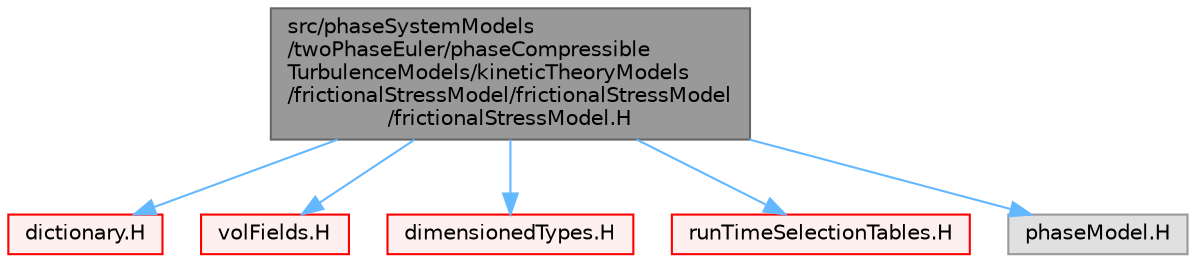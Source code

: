 digraph "src/phaseSystemModels/twoPhaseEuler/phaseCompressibleTurbulenceModels/kineticTheoryModels/frictionalStressModel/frictionalStressModel/frictionalStressModel.H"
{
 // LATEX_PDF_SIZE
  bgcolor="transparent";
  edge [fontname=Helvetica,fontsize=10,labelfontname=Helvetica,labelfontsize=10];
  node [fontname=Helvetica,fontsize=10,shape=box,height=0.2,width=0.4];
  Node1 [id="Node000001",label="src/phaseSystemModels\l/twoPhaseEuler/phaseCompressible\lTurbulenceModels/kineticTheoryModels\l/frictionalStressModel/frictionalStressModel\l/frictionalStressModel.H",height=0.2,width=0.4,color="gray40", fillcolor="grey60", style="filled", fontcolor="black",tooltip=" "];
  Node1 -> Node2 [id="edge1_Node000001_Node000002",color="steelblue1",style="solid",tooltip=" "];
  Node2 [id="Node000002",label="dictionary.H",height=0.2,width=0.4,color="red", fillcolor="#FFF0F0", style="filled",URL="$dictionary_8H.html",tooltip=" "];
  Node1 -> Node133 [id="edge2_Node000001_Node000133",color="steelblue1",style="solid",tooltip=" "];
  Node133 [id="Node000133",label="volFields.H",height=0.2,width=0.4,color="red", fillcolor="#FFF0F0", style="filled",URL="$volFields_8H.html",tooltip=" "];
  Node1 -> Node149 [id="edge3_Node000001_Node000149",color="steelblue1",style="solid",tooltip=" "];
  Node149 [id="Node000149",label="dimensionedTypes.H",height=0.2,width=0.4,color="red", fillcolor="#FFF0F0", style="filled",URL="$dimensionedTypes_8H.html",tooltip=" "];
  Node1 -> Node91 [id="edge4_Node000001_Node000091",color="steelblue1",style="solid",tooltip=" "];
  Node91 [id="Node000091",label="runTimeSelectionTables.H",height=0.2,width=0.4,color="red", fillcolor="#FFF0F0", style="filled",URL="$runTimeSelectionTables_8H.html",tooltip="Macros to ease declaration of run-time selection tables."];
  Node1 -> Node379 [id="edge5_Node000001_Node000379",color="steelblue1",style="solid",tooltip=" "];
  Node379 [id="Node000379",label="phaseModel.H",height=0.2,width=0.4,color="grey60", fillcolor="#E0E0E0", style="filled",tooltip=" "];
}
